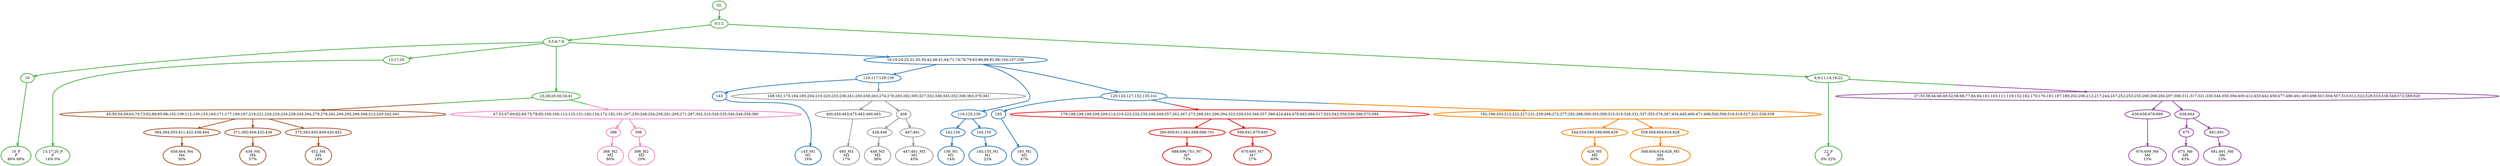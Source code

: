 digraph T {
	{
		rank=same
		55 [penwidth=3,colorscheme=set19,color=3,label="10_P\nP\n86% 68%"]
		53 [penwidth=3,colorscheme=set19,color=3,label="13;17;20_P\nP\n14% 0%"]
		51 [penwidth=3,colorscheme=set19,color=3,label="22_P\nP\n0% 32%"]
		48 [penwidth=3,colorscheme=set19,color=2,label="143_M1\nM1\n18%"]
		45 [penwidth=3,colorscheme=set19,color=2,label="156_M1\nM1\n14%"]
		43 [penwidth=3,colorscheme=set19,color=2,label="145;155_M1\nM1\n22%"]
		40 [penwidth=3,colorscheme=set19,color=2,label="165_M1\nM1\n47%"]
		37 [penwidth=3,colorscheme=set19,color=8,label="388_M2\nM2\n80%"]
		35 [penwidth=3,colorscheme=set19,color=8,label="398_M2\nM2\n20%"]
		33 [penwidth=3,colorscheme=set19,color=9,label="495_M3\nM3\n17%"]
		30 [penwidth=3,colorscheme=set19,color=9,label="448_M3\nM3\n38%"]
		28 [penwidth=3,colorscheme=set19,color=9,label="447;461_M3\nM3\n45%"]
		26 [penwidth=3,colorscheme=set19,color=7,label="458;464_M4\nM4\n30%"]
		24 [penwidth=3,colorscheme=set19,color=7,label="439_M4\nM4\n57%"]
		22 [penwidth=3,colorscheme=set19,color=7,label="452_M4\nM4\n14%"]
		20 [penwidth=3,colorscheme=set19,color=5,label="629_M5\nM5\n80%"]
		18 [penwidth=3,colorscheme=set19,color=5,label="568;604;616;628_M5\nM5\n20%"]
		16 [penwidth=3,colorscheme=set19,color=4,label="676;699_M6\nM6\n13%"]
		13 [penwidth=3,colorscheme=set19,color=4,label="675_M6\nM6\n63%"]
		11 [penwidth=3,colorscheme=set19,color=4,label="681;691_M6\nM6\n23%"]
		9 [penwidth=3,colorscheme=set19,color=1,label="688;696;701_M7\nM7\n73%"]
		7 [penwidth=3,colorscheme=set19,color=1,label="670;695_M7\nM7\n27%"]
	}
	59 [penwidth=3,colorscheme=set19,color=3,label="GL"]
	58 [penwidth=3,colorscheme=set19,color=3,label="0;1;2"]
	57 [penwidth=3,colorscheme=set19,color=3,label="3;5;6;7;8"]
	56 [penwidth=3,colorscheme=set19,color=3,label="10"]
	54 [penwidth=3,colorscheme=set19,color=3,label="13;17;20"]
	52 [penwidth=3,colorscheme=set19,color=3,label="4;9;11;14;18;22"]
	50 [penwidth=3,colorscheme=set19,color=2,label="110;117;129;138"]
	49 [penwidth=3,colorscheme=set19,color=2,label="143"]
	47 [penwidth=3,colorscheme=set19,color=2,label="116;125;136"]
	46 [penwidth=3,colorscheme=set19,color=2,label="142;156"]
	44 [penwidth=3,colorscheme=set19,color=2,label="145;155"]
	42 [penwidth=3,colorscheme=set19,color=2,label="120;124;127;132;135;141"]
	41 [penwidth=3,colorscheme=set19,color=2,label="165"]
	39 [penwidth=3,colorscheme=set19,color=3,label="23;28;29;30;34;41"]
	38 [penwidth=3,colorscheme=set19,color=8,label="388"]
	36 [penwidth=3,colorscheme=set19,color=8,label="398"]
	34 [penwidth=3,colorscheme=set19,color=9,label="400;450;463;475;482;490;495"]
	32 [penwidth=3,colorscheme=set19,color=9,label="408"]
	31 [penwidth=3,colorscheme=set19,color=9,label="428;448"]
	29 [penwidth=3,colorscheme=set19,color=9,label="447;461"]
	27 [penwidth=3,colorscheme=set19,color=7,label="364;384;393;411;422;458;464"]
	25 [penwidth=3,colorscheme=set19,color=7,label="371;392;404;432;439"]
	23 [penwidth=3,colorscheme=set19,color=7,label="375;383;403;409;420;452"]
	21 [penwidth=3,colorscheme=set19,color=5,label="544;554;580;596;606;629"]
	19 [penwidth=3,colorscheme=set19,color=5,label="559;568;604;616;628"]
	17 [penwidth=3,colorscheme=set19,color=4,label="630;658;676;699"]
	15 [penwidth=3,colorscheme=set19,color=4,label="638;664"]
	14 [penwidth=3,colorscheme=set19,color=4,label="675"]
	12 [penwidth=3,colorscheme=set19,color=4,label="681;691"]
	10 [penwidth=3,colorscheme=set19,color=1,label="590;600;611;661;688;696;701"]
	8 [penwidth=3,colorscheme=set19,color=1,label="599;641;670;695"]
	6 [penwidth=3,colorscheme=set19,color=1,label="178;188;194;199;208;209;214;219;223;232;235;240;249;257;262;267;273;289;291;296;304;323;328;333;346;357;386;424;444;478;492;494;517;523;543;550;556;566;575;584"]
	5 [penwidth=3,colorscheme=set19,color=5,label="192;198;203;213;222;227;231;239;266;272;277;282;288;300;303;309;315;319;326;331;337;355;376;387;434;445;466;471;498;500;506;516;519;527;531;536;539"]
	4 [penwidth=3,colorscheme=set19,color=9,label="149;161;175;184;195;204;210;220;233;236;241;250;258;263;274;278;283;292;305;327;332;338;345;352;356;363;370;381"]
	3 [penwidth=3,colorscheme=set19,color=4,label="27;33;38;44;46;49;52;56;68;77;84;94;101;103;111;119;152;162;170;176;181;187;189;202;206;212;217;244;247;252;253;255;260;269;284;297;306;311;317;321;330;344;350;394;405;412;433;442;459;477;486;491;493;499;501;504;507;510;512;522;529;533;538;549;572;589;620"]
	2 [penwidth=3,colorscheme=set19,color=7,label="45;50;54;58;63;70;73;82;88;95;98;102;109;112;130;153;163;171;177;190;197;218;221;226;229;234;238;245;264;270;276;281;290;295;299;308;313;320;342;343"]
	1 [penwidth=3,colorscheme=set19,color=8,label="47;53;57;60;62;69;75;78;85;100;106;113;123;131;140;154;172;182;191;207;230;248;254;256;261;265;271;287;302;310;329;335;340;349;359;380"]
	0 [penwidth=3,colorscheme=set19,color=2,label="16;19;24;25;31;35;39;42;48;51;64;71;74;76;79;83;86;89;92;96;104;107;108"]
	59 -> 58 [penwidth=3,colorscheme=set19,color=3]
	58 -> 57 [penwidth=3,colorscheme=set19,color=3]
	58 -> 52 [penwidth=3,colorscheme=set19,color=3]
	57 -> 56 [penwidth=3,colorscheme=set19,color=3]
	57 -> 54 [penwidth=3,colorscheme=set19,color=3]
	57 -> 39 [penwidth=3,colorscheme=set19,color=3]
	57 -> 0 [penwidth=3,colorscheme=set19,color="3;0.5:2"]
	56 -> 55 [penwidth=3,colorscheme=set19,color=3]
	54 -> 53 [penwidth=3,colorscheme=set19,color=3]
	52 -> 51 [penwidth=3,colorscheme=set19,color=3]
	52 -> 3 [penwidth=3,colorscheme=set19,color="3;0.5:4"]
	50 -> 49 [penwidth=3,colorscheme=set19,color=2]
	50 -> 4 [penwidth=3,colorscheme=set19,color="2;0.5:9"]
	49 -> 48 [penwidth=3,colorscheme=set19,color=2]
	47 -> 44 [penwidth=3,colorscheme=set19,color=2]
	47 -> 46 [penwidth=3,colorscheme=set19,color=2]
	46 -> 45 [penwidth=3,colorscheme=set19,color=2]
	44 -> 43 [penwidth=3,colorscheme=set19,color=2]
	42 -> 41 [penwidth=3,colorscheme=set19,color=2]
	42 -> 6 [penwidth=3,colorscheme=set19,color="2;0.5:1"]
	42 -> 5 [penwidth=3,colorscheme=set19,color="2;0.5:5"]
	41 -> 40 [penwidth=3,colorscheme=set19,color=2]
	39 -> 2 [penwidth=3,colorscheme=set19,color="3;0.5:7"]
	39 -> 1 [penwidth=3,colorscheme=set19,color="3;0.5:8"]
	38 -> 37 [penwidth=3,colorscheme=set19,color=8]
	36 -> 35 [penwidth=3,colorscheme=set19,color=8]
	34 -> 33 [penwidth=3,colorscheme=set19,color=9]
	32 -> 29 [penwidth=3,colorscheme=set19,color=9]
	32 -> 31 [penwidth=3,colorscheme=set19,color=9]
	31 -> 30 [penwidth=3,colorscheme=set19,color=9]
	29 -> 28 [penwidth=3,colorscheme=set19,color=9]
	27 -> 26 [penwidth=3,colorscheme=set19,color=7]
	25 -> 24 [penwidth=3,colorscheme=set19,color=7]
	23 -> 22 [penwidth=3,colorscheme=set19,color=7]
	21 -> 20 [penwidth=3,colorscheme=set19,color=5]
	19 -> 18 [penwidth=3,colorscheme=set19,color=5]
	17 -> 16 [penwidth=3,colorscheme=set19,color=4]
	15 -> 14 [penwidth=3,colorscheme=set19,color=4]
	15 -> 12 [penwidth=3,colorscheme=set19,color=4]
	14 -> 13 [penwidth=3,colorscheme=set19,color=4]
	12 -> 11 [penwidth=3,colorscheme=set19,color=4]
	10 -> 9 [penwidth=3,colorscheme=set19,color=1]
	8 -> 7 [penwidth=3,colorscheme=set19,color=1]
	6 -> 10 [penwidth=3,colorscheme=set19,color=1]
	6 -> 8 [penwidth=3,colorscheme=set19,color=1]
	5 -> 21 [penwidth=3,colorscheme=set19,color=5]
	5 -> 19 [penwidth=3,colorscheme=set19,color=5]
	4 -> 34 [penwidth=3,colorscheme=set19,color=9]
	4 -> 32 [penwidth=3,colorscheme=set19,color=9]
	3 -> 17 [penwidth=3,colorscheme=set19,color=4]
	3 -> 15 [penwidth=3,colorscheme=set19,color=4]
	2 -> 27 [penwidth=3,colorscheme=set19,color=7]
	2 -> 25 [penwidth=3,colorscheme=set19,color=7]
	2 -> 23 [penwidth=3,colorscheme=set19,color=7]
	1 -> 38 [penwidth=3,colorscheme=set19,color=8]
	1 -> 36 [penwidth=3,colorscheme=set19,color=8]
	0 -> 50 [penwidth=3,colorscheme=set19,color=2]
	0 -> 47 [penwidth=3,colorscheme=set19,color=2]
	0 -> 42 [penwidth=3,colorscheme=set19,color=2]
}
